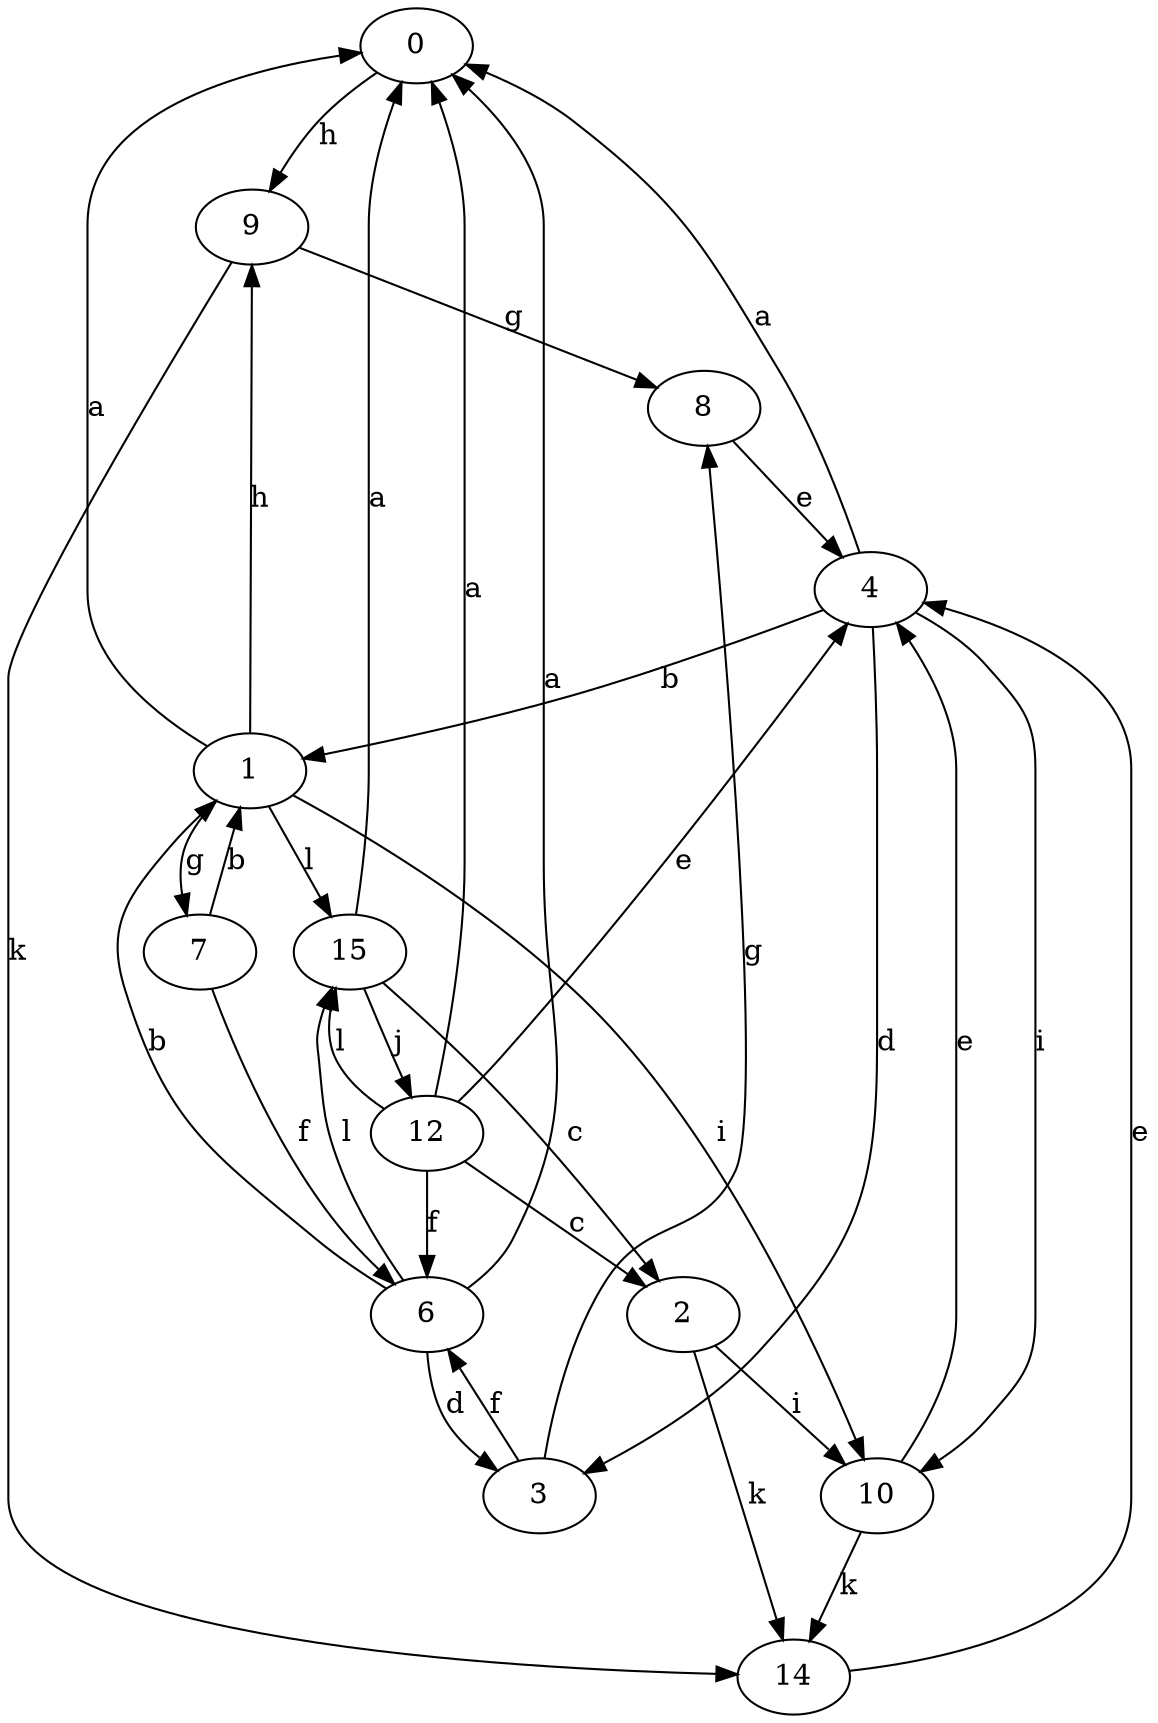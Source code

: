 strict digraph  {
0;
1;
2;
3;
4;
6;
7;
8;
9;
10;
12;
14;
15;
0 -> 9  [label=h];
1 -> 0  [label=a];
1 -> 7  [label=g];
1 -> 9  [label=h];
1 -> 10  [label=i];
1 -> 15  [label=l];
2 -> 10  [label=i];
2 -> 14  [label=k];
3 -> 6  [label=f];
3 -> 8  [label=g];
4 -> 0  [label=a];
4 -> 1  [label=b];
4 -> 3  [label=d];
4 -> 10  [label=i];
6 -> 0  [label=a];
6 -> 1  [label=b];
6 -> 3  [label=d];
6 -> 15  [label=l];
7 -> 1  [label=b];
7 -> 6  [label=f];
8 -> 4  [label=e];
9 -> 8  [label=g];
9 -> 14  [label=k];
10 -> 4  [label=e];
10 -> 14  [label=k];
12 -> 0  [label=a];
12 -> 2  [label=c];
12 -> 4  [label=e];
12 -> 6  [label=f];
12 -> 15  [label=l];
14 -> 4  [label=e];
15 -> 0  [label=a];
15 -> 2  [label=c];
15 -> 12  [label=j];
}
